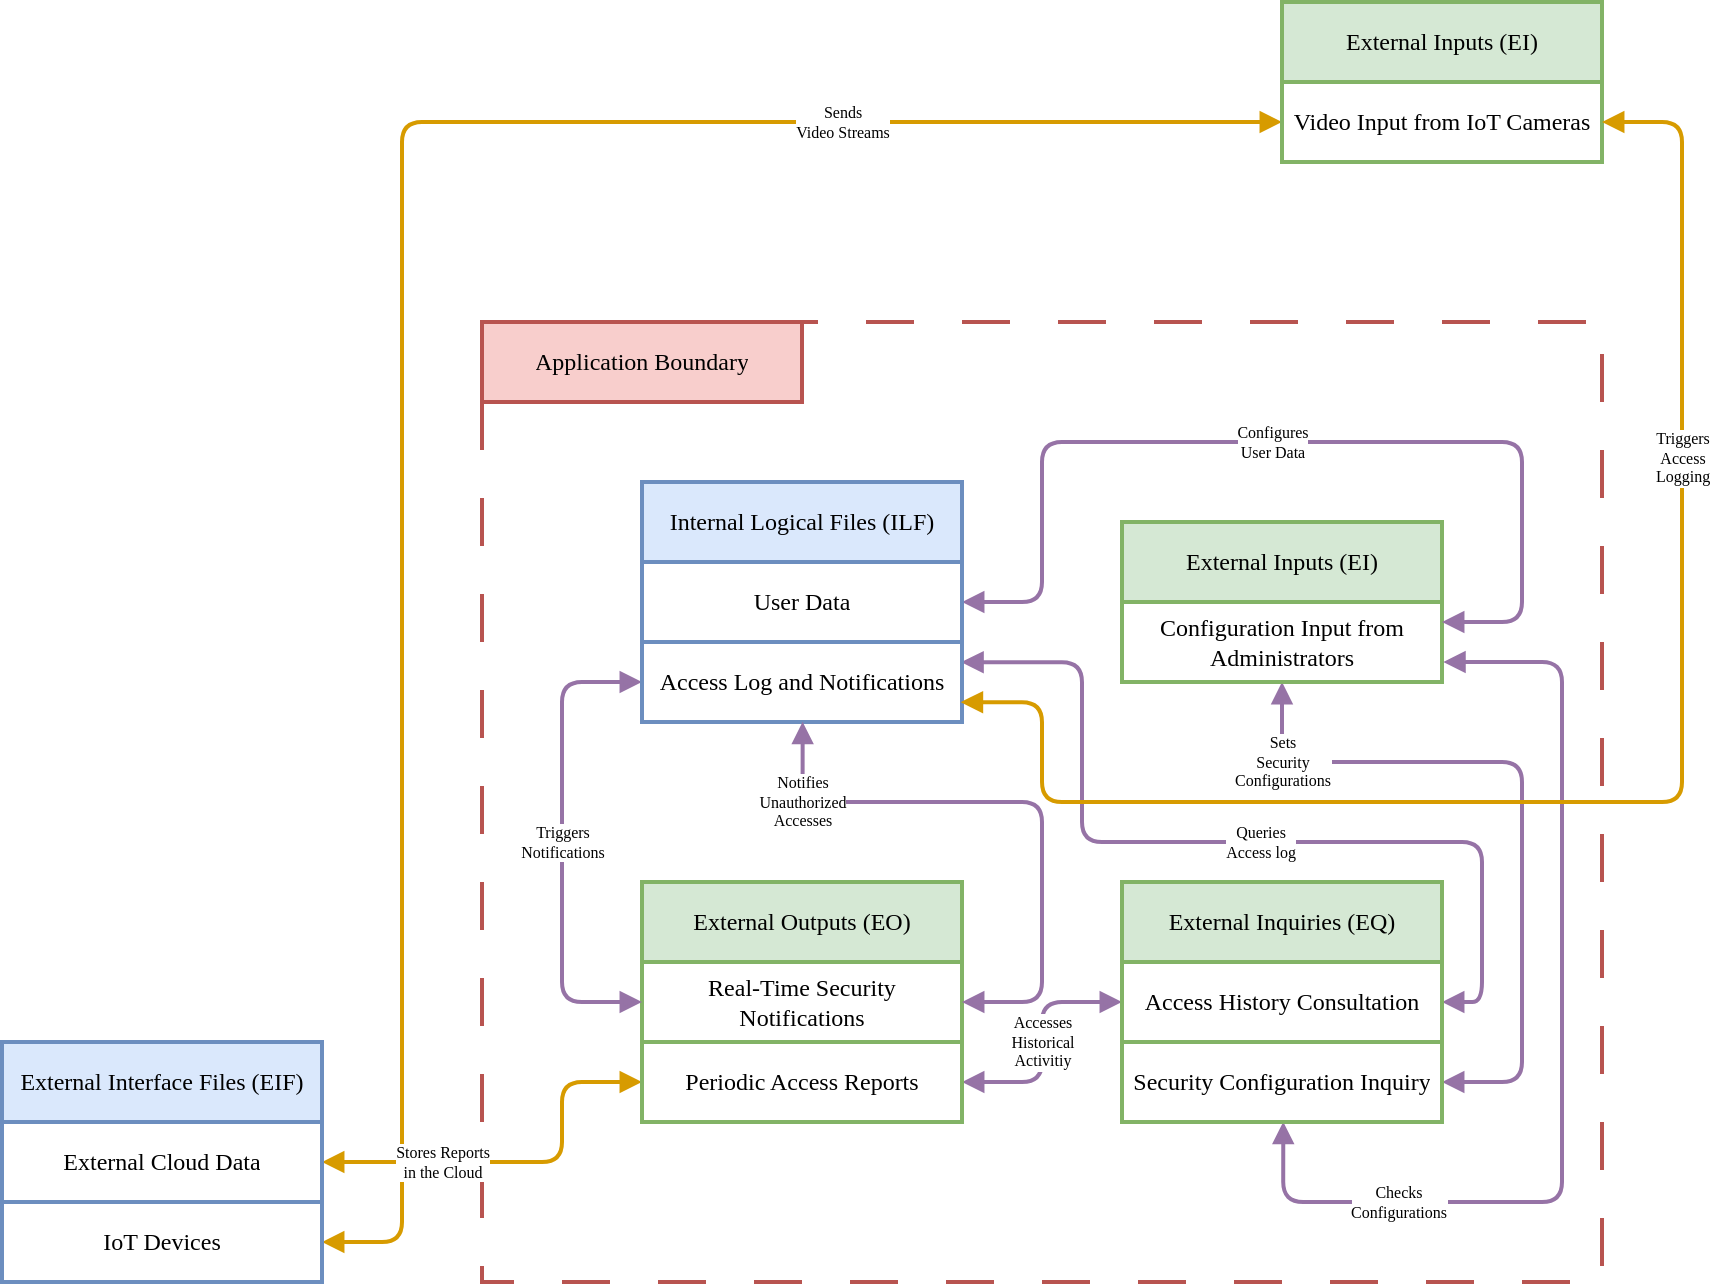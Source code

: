 <mxfile version="24.8.4">
  <diagram name="Pagina-1" id="D13QJe2ayKjuqtLv1IYh">
    <mxGraphModel dx="1363" dy="919" grid="1" gridSize="10" guides="1" tooltips="1" connect="1" arrows="1" fold="1" page="1" pageScale="1" pageWidth="1169" pageHeight="827" math="0" shadow="0">
      <root>
        <mxCell id="0" />
        <mxCell id="1" parent="0" />
        <mxCell id="AJMAhNCRO-aLFB6b-1Le-36" value="" style="rounded=0;whiteSpace=wrap;html=1;fontFamily=Verdana;align=center;fillStyle=hatch;strokeWidth=2;fillColor=none;fontSize=8;strokeColor=#b85450;container=0;movable=1;resizable=1;rotatable=1;deletable=1;editable=1;locked=0;connectable=1;dashed=1;dashPattern=12 12;" parent="1" vertex="1">
          <mxGeometry x="280" y="200" width="560" height="480" as="geometry" />
        </mxCell>
        <mxCell id="AJMAhNCRO-aLFB6b-1Le-28" value="External Inputs (EI)" style="swimlane;fontStyle=0;childLayout=stackLayout;horizontal=1;startSize=40;horizontalStack=0;resizeParent=1;resizeParentMax=0;resizeLast=0;collapsible=1;marginBottom=0;whiteSpace=wrap;html=1;fontFamily=Verdana;align=center;strokeWidth=2;fontSize=12;fillColor=#d5e8d4;strokeColor=#82b366;container=0;movable=1;resizable=1;rotatable=1;deletable=1;editable=1;locked=0;connectable=1;" parent="1" vertex="1">
          <mxGeometry x="680" y="40" width="160" height="80" as="geometry" />
        </mxCell>
        <mxCell id="AJMAhNCRO-aLFB6b-1Le-48" value="External Interface Files (EIF)" style="swimlane;fontStyle=0;childLayout=stackLayout;horizontal=1;startSize=40;horizontalStack=0;resizeParent=1;resizeParentMax=0;resizeLast=0;collapsible=1;marginBottom=0;whiteSpace=wrap;html=1;fontFamily=Verdana;align=center;strokeWidth=2;fontSize=12;fillColor=#dae8fc;strokeColor=#6c8ebf;container=0;movable=1;resizable=1;rotatable=1;deletable=1;editable=1;locked=0;connectable=1;" parent="1" vertex="1">
          <mxGeometry x="40" y="560" width="160" height="120" as="geometry" />
        </mxCell>
        <mxCell id="AJMAhNCRO-aLFB6b-1Le-19" value="External Inputs (EI)" style="swimlane;fontStyle=0;childLayout=stackLayout;horizontal=1;startSize=40;horizontalStack=0;resizeParent=1;resizeParentMax=0;resizeLast=0;collapsible=1;marginBottom=0;whiteSpace=wrap;html=1;fontFamily=Verdana;align=center;strokeWidth=2;fontSize=12;fillColor=#d5e8d4;strokeColor=#82b366;container=0;movable=1;resizable=1;rotatable=1;deletable=1;editable=1;locked=0;connectable=1;" parent="1" vertex="1">
          <mxGeometry x="600" y="300" width="160" height="80" as="geometry" />
        </mxCell>
        <mxCell id="AJMAhNCRO-aLFB6b-1Le-22" value="External Outputs (EO)" style="swimlane;fontStyle=0;childLayout=stackLayout;horizontal=1;startSize=40;horizontalStack=0;resizeParent=1;resizeParentMax=0;resizeLast=0;collapsible=1;marginBottom=0;whiteSpace=wrap;html=1;fontFamily=Verdana;align=center;strokeWidth=2;fontSize=12;fillColor=#d5e8d4;strokeColor=#82b366;container=0;movable=1;resizable=1;rotatable=1;deletable=1;editable=1;locked=0;connectable=1;" parent="1" vertex="1">
          <mxGeometry x="360" y="480" width="160" height="120" as="geometry" />
        </mxCell>
        <mxCell id="AJMAhNCRO-aLFB6b-1Le-25" value="External Inquiries (EQ)" style="swimlane;fontStyle=0;childLayout=stackLayout;horizontal=1;startSize=40;horizontalStack=0;resizeParent=1;resizeParentMax=0;resizeLast=0;collapsible=1;marginBottom=0;whiteSpace=wrap;fontFamily=Verdana;align=center;strokeWidth=2;fontSize=12;fillColor=#d5e8d4;strokeColor=#82b366;container=0;movable=1;resizable=1;rotatable=1;deletable=1;editable=1;locked=0;connectable=1;fillStyle=auto;html=1;labelBackgroundColor=none;glass=0;" parent="1" vertex="1">
          <mxGeometry x="600" y="480" width="160" height="120" as="geometry" />
        </mxCell>
        <mxCell id="AJMAhNCRO-aLFB6b-1Le-12" value="Internal Logical Files (ILF)" style="swimlane;fontStyle=0;childLayout=stackLayout;horizontal=1;startSize=40;horizontalStack=0;resizeParent=1;resizeParentMax=0;resizeLast=0;collapsible=1;marginBottom=0;whiteSpace=wrap;html=1;fontFamily=Verdana;align=center;strokeWidth=2;fontSize=12;fillColor=#dae8fc;strokeColor=#6c8ebf;container=0;movable=1;resizable=1;rotatable=1;deletable=1;editable=1;locked=0;connectable=1;" parent="1" vertex="1">
          <mxGeometry x="360" y="280" width="160" height="120" as="geometry" />
        </mxCell>
        <mxCell id="AJMAhNCRO-aLFB6b-1Le-52" value="Sends&lt;br style=&quot;font-size: 8px;&quot;&gt;Video Streams" style="edgeStyle=orthogonalEdgeStyle;rounded=1;orthogonalLoop=1;jettySize=auto;html=1;entryX=0;entryY=0.5;entryDx=0;entryDy=0;startArrow=block;startFill=1;strokeWidth=2;fillColor=#ffe6cc;strokeColor=#d79b00;fontFamily=Verdana;fontSize=8;movable=1;resizable=1;rotatable=1;deletable=1;editable=1;locked=0;connectable=1;curved=0;endArrow=block;endFill=1;" parent="1" source="AJMAhNCRO-aLFB6b-1Le-50" target="AJMAhNCRO-aLFB6b-1Le-29" edge="1">
          <mxGeometry x="0.577" relative="1" as="geometry">
            <Array as="points">
              <mxPoint x="240" y="660" />
              <mxPoint x="240" y="100" />
            </Array>
            <mxPoint as="offset" />
          </mxGeometry>
        </mxCell>
        <mxCell id="AJMAhNCRO-aLFB6b-1Le-51" value="Stores Reports&lt;br style=&quot;font-size: 8px;&quot;&gt;in the Cloud" style="edgeStyle=orthogonalEdgeStyle;rounded=1;orthogonalLoop=1;jettySize=auto;html=1;entryX=0;entryY=0.5;entryDx=0;entryDy=0;startArrow=block;startFill=1;endArrow=block;endFill=1;strokeWidth=2;fillColor=#ffe6cc;strokeColor=#d79b00;fontFamily=Verdana;fontSize=8;movable=1;resizable=1;rotatable=1;deletable=1;editable=1;locked=0;connectable=1;curved=0;" parent="1" source="AJMAhNCRO-aLFB6b-1Le-49" target="AJMAhNCRO-aLFB6b-1Le-24" edge="1">
          <mxGeometry x="-0.4" relative="1" as="geometry">
            <Array as="points">
              <mxPoint x="320" y="620" />
              <mxPoint x="320" y="580" />
            </Array>
            <mxPoint as="offset" />
          </mxGeometry>
        </mxCell>
        <mxCell id="AJMAhNCRO-aLFB6b-1Le-29" value="Video Input from IoT Cameras" style="text;strokeColor=#82b366;fillColor=none;align=center;verticalAlign=middle;spacingLeft=4;spacingRight=4;overflow=hidden;points=[[0,0.5],[1,0.5]];portConstraint=eastwest;rotatable=1;whiteSpace=wrap;html=1;fontFamily=Verdana;strokeWidth=2;fontSize=12;container=0;movable=1;resizable=1;deletable=1;editable=1;locked=0;connectable=1;" parent="1" vertex="1">
          <mxGeometry x="680" y="80" width="160" height="40" as="geometry" />
        </mxCell>
        <mxCell id="AJMAhNCRO-aLFB6b-1Le-49" value="External Cloud Data" style="text;strokeColor=#6c8ebf;fillColor=none;align=center;verticalAlign=middle;spacingLeft=4;spacingRight=4;overflow=hidden;points=[[0,0.5],[1,0.5]];portConstraint=eastwest;rotatable=1;whiteSpace=wrap;html=1;fontFamily=Verdana;strokeWidth=2;fontSize=12;container=0;movable=1;resizable=1;deletable=1;editable=1;locked=0;connectable=1;" parent="1" vertex="1">
          <mxGeometry x="40" y="600" width="160" height="40" as="geometry" />
        </mxCell>
        <mxCell id="AJMAhNCRO-aLFB6b-1Le-50" value="IoT Devices" style="text;strokeColor=#6c8ebf;fillColor=none;align=center;verticalAlign=middle;spacingLeft=4;spacingRight=4;overflow=hidden;points=[[0,0.5],[1,0.5]];portConstraint=eastwest;rotatable=1;whiteSpace=wrap;html=1;fontFamily=Verdana;strokeWidth=2;fontSize=12;container=0;movable=1;resizable=1;deletable=1;editable=1;locked=0;connectable=1;" parent="1" vertex="1">
          <mxGeometry x="40" y="640" width="160" height="40" as="geometry" />
        </mxCell>
        <mxCell id="AJMAhNCRO-aLFB6b-1Le-65" value="Sets&lt;br style=&quot;font-size: 8px;&quot;&gt;Security&lt;br style=&quot;font-size: 8px;&quot;&gt;Configurations" style="edgeStyle=orthogonalEdgeStyle;rounded=1;orthogonalLoop=1;jettySize=auto;html=1;entryX=1;entryY=0.5;entryDx=0;entryDy=0;strokeWidth=2;fillColor=#e1d5e7;strokeColor=#9673a6;startArrow=block;startFill=1;endArrow=block;endFill=1;fontFamily=Verdana;fontSize=8;movable=1;resizable=1;rotatable=1;deletable=1;editable=1;locked=0;connectable=1;curved=0;" parent="1" source="AJMAhNCRO-aLFB6b-1Le-21" target="AJMAhNCRO-aLFB6b-1Le-27" edge="1">
          <mxGeometry x="-0.778" relative="1" as="geometry">
            <Array as="points">
              <mxPoint x="680" y="420" />
              <mxPoint x="800" y="420" />
              <mxPoint x="800" y="580" />
            </Array>
            <mxPoint as="offset" />
          </mxGeometry>
        </mxCell>
        <mxCell id="AJMAhNCRO-aLFB6b-1Le-21" value="Configuration Input from Administrators" style="text;strokeColor=#82b366;fillColor=none;align=center;verticalAlign=middle;spacingLeft=4;spacingRight=4;overflow=hidden;points=[[0,0.5],[1,0.5]];portConstraint=eastwest;rotatable=1;whiteSpace=wrap;html=1;fontFamily=Verdana;strokeWidth=2;fontSize=12;container=0;movable=1;resizable=1;deletable=1;editable=1;locked=0;connectable=1;" parent="1" vertex="1">
          <mxGeometry x="600" y="340" width="160" height="40" as="geometry" />
        </mxCell>
        <mxCell id="AJMAhNCRO-aLFB6b-1Le-23" value="Real-Time Security Notifications" style="text;strokeColor=#82b366;fillColor=none;align=center;verticalAlign=middle;spacingLeft=4;spacingRight=4;overflow=hidden;points=[[0,0.5],[1,0.5]];portConstraint=eastwest;rotatable=1;whiteSpace=wrap;html=1;fontFamily=Verdana;strokeWidth=2;fontSize=12;container=0;movable=1;resizable=1;deletable=1;editable=1;locked=0;connectable=1;" parent="1" vertex="1">
          <mxGeometry x="360" y="520" width="160" height="40" as="geometry" />
        </mxCell>
        <mxCell id="AJMAhNCRO-aLFB6b-1Le-74" value="Accesses&lt;br style=&quot;font-size: 8px;&quot;&gt;Historical&lt;br style=&quot;font-size: 8px;&quot;&gt;Activitiy" style="edgeStyle=orthogonalEdgeStyle;rounded=1;orthogonalLoop=1;jettySize=auto;html=1;entryX=0;entryY=0.5;entryDx=0;entryDy=0;startArrow=block;startFill=1;strokeWidth=2;fillColor=#e1d5e7;strokeColor=#9673a6;fontSize=8;fontFamily=Verdana;curved=0;endArrow=block;endFill=1;" parent="1" source="AJMAhNCRO-aLFB6b-1Le-24" target="AJMAhNCRO-aLFB6b-1Le-26" edge="1">
          <mxGeometry relative="1" as="geometry">
            <mxPoint as="offset" />
          </mxGeometry>
        </mxCell>
        <mxCell id="AJMAhNCRO-aLFB6b-1Le-24" value="Periodic Access Reports" style="text;strokeColor=#82b366;fillColor=none;align=center;verticalAlign=middle;spacingLeft=4;spacingRight=4;overflow=hidden;points=[[0,0.5],[1,0.5]];portConstraint=eastwest;rotatable=1;whiteSpace=wrap;html=1;fontFamily=Verdana;strokeWidth=2;fontSize=12;container=0;movable=1;resizable=1;deletable=1;editable=1;locked=0;connectable=1;" parent="1" vertex="1">
          <mxGeometry x="360" y="560" width="160" height="40" as="geometry" />
        </mxCell>
        <mxCell id="AJMAhNCRO-aLFB6b-1Le-75" value="Queries&lt;br style=&quot;font-size: 8px;&quot;&gt;Access log" style="edgeStyle=orthogonalEdgeStyle;rounded=1;orthogonalLoop=1;jettySize=auto;html=1;entryX=0.998;entryY=0.252;entryDx=0;entryDy=0;entryPerimeter=0;strokeWidth=2;curved=0;startArrow=block;startFill=1;endArrow=block;endFill=1;fillColor=#e1d5e7;strokeColor=#9673a6;fontSize=8;fontFamily=Verdana;" parent="1" source="AJMAhNCRO-aLFB6b-1Le-26" target="AJMAhNCRO-aLFB6b-1Le-14" edge="1">
          <mxGeometry x="-0.062" relative="1" as="geometry">
            <Array as="points">
              <mxPoint x="780" y="540" />
              <mxPoint x="780" y="460" />
              <mxPoint x="580" y="460" />
              <mxPoint x="580" y="370" />
            </Array>
            <mxPoint as="offset" />
          </mxGeometry>
        </mxCell>
        <mxCell id="AJMAhNCRO-aLFB6b-1Le-26" value="Access History Consultation" style="text;strokeColor=#82b366;fillColor=none;align=center;verticalAlign=middle;spacingLeft=4;spacingRight=4;overflow=hidden;points=[[0,0.5],[1,0.5]];portConstraint=eastwest;rotatable=1;whiteSpace=wrap;html=1;fontFamily=Verdana;strokeWidth=2;fontSize=12;container=0;movable=1;resizable=1;deletable=1;editable=1;locked=0;connectable=1;" parent="1" vertex="1">
          <mxGeometry x="600" y="520" width="160" height="40" as="geometry" />
        </mxCell>
        <mxCell id="AJMAhNCRO-aLFB6b-1Le-77" value="Checks&lt;br style=&quot;font-size: 8px;&quot;&gt;Configurations" style="edgeStyle=orthogonalEdgeStyle;rounded=1;orthogonalLoop=1;jettySize=auto;html=1;entryX=1.004;entryY=0.751;entryDx=0;entryDy=0;strokeWidth=2;fillColor=#e1d5e7;strokeColor=#9673a6;endArrow=block;endFill=1;startArrow=block;startFill=1;curved=0;exitX=0.504;exitY=0.998;exitDx=0;exitDy=0;exitPerimeter=0;entryPerimeter=0;fontSize=8;fontFamily=Verdana;" parent="1" source="AJMAhNCRO-aLFB6b-1Le-27" target="AJMAhNCRO-aLFB6b-1Le-21" edge="1">
          <mxGeometry x="-0.619" relative="1" as="geometry">
            <Array as="points">
              <mxPoint x="681" y="640" />
              <mxPoint x="820" y="640" />
              <mxPoint x="820" y="370" />
            </Array>
            <mxPoint as="offset" />
          </mxGeometry>
        </mxCell>
        <mxCell id="AJMAhNCRO-aLFB6b-1Le-27" value="Security Configuration Inquiry" style="text;strokeColor=#82b366;fillColor=none;align=center;verticalAlign=middle;spacingLeft=4;spacingRight=4;overflow=hidden;points=[[0,0.5],[1,0.5]];portConstraint=eastwest;rotatable=1;whiteSpace=wrap;html=1;fontFamily=Verdana;strokeWidth=2;fontSize=12;container=0;movable=1;resizable=1;deletable=1;editable=1;locked=0;connectable=1;" parent="1" vertex="1">
          <mxGeometry x="600" y="560" width="160" height="40" as="geometry" />
        </mxCell>
        <mxCell id="AJMAhNCRO-aLFB6b-1Le-61" value="Configures&lt;br style=&quot;font-size: 8px;&quot;&gt;User Data" style="edgeStyle=orthogonalEdgeStyle;rounded=1;orthogonalLoop=1;jettySize=auto;html=1;entryX=1;entryY=0.249;entryDx=0;entryDy=0;startArrow=block;startFill=1;strokeWidth=2;endArrow=block;endFill=1;fillColor=#e1d5e7;strokeColor=#9673a6;fontFamily=Verdana;fontSize=8;movable=1;resizable=1;rotatable=1;deletable=1;editable=1;locked=0;connectable=1;curved=0;entryPerimeter=0;" parent="1" source="AJMAhNCRO-aLFB6b-1Le-13" target="AJMAhNCRO-aLFB6b-1Le-21" edge="1">
          <mxGeometry x="-0.04" relative="1" as="geometry">
            <Array as="points">
              <mxPoint x="560" y="340" />
              <mxPoint x="560" y="260" />
              <mxPoint x="800" y="260" />
              <mxPoint x="800" y="350" />
              <mxPoint x="760" y="350" />
            </Array>
            <mxPoint as="offset" />
          </mxGeometry>
        </mxCell>
        <mxCell id="AJMAhNCRO-aLFB6b-1Le-13" value="User Data" style="text;strokeColor=#6c8ebf;fillColor=none;align=center;verticalAlign=middle;spacingLeft=4;spacingRight=4;overflow=hidden;points=[[0,0.5],[1,0.5]];portConstraint=eastwest;rotatable=1;whiteSpace=wrap;html=1;fontFamily=Verdana;strokeWidth=2;fontSize=12;container=0;movable=1;resizable=1;deletable=1;editable=1;locked=0;connectable=1;" parent="1" vertex="1">
          <mxGeometry x="360" y="320" width="160" height="40" as="geometry" />
        </mxCell>
        <mxCell id="AJMAhNCRO-aLFB6b-1Le-58" value="Triggers&lt;br style=&quot;font-size: 8px;&quot;&gt;Notifications" style="edgeStyle=orthogonalEdgeStyle;rounded=1;orthogonalLoop=1;jettySize=auto;html=1;entryX=0;entryY=0.5;entryDx=0;entryDy=0;fillColor=#e1d5e7;strokeColor=#9673a6;strokeWidth=2;endArrow=block;endFill=1;startArrow=block;startFill=1;fontFamily=Verdana;fontSize=8;movable=1;resizable=1;rotatable=1;deletable=1;editable=1;locked=0;connectable=1;curved=0;" parent="1" source="AJMAhNCRO-aLFB6b-1Le-14" target="AJMAhNCRO-aLFB6b-1Le-23" edge="1">
          <mxGeometry relative="1" as="geometry">
            <Array as="points">
              <mxPoint x="320" y="380" />
              <mxPoint x="320" y="540" />
            </Array>
            <mxPoint as="offset" />
          </mxGeometry>
        </mxCell>
        <mxCell id="AJMAhNCRO-aLFB6b-1Le-14" value="Access Log and Notifications" style="text;strokeColor=#6c8ebf;fillColor=none;align=center;verticalAlign=middle;spacingLeft=4;spacingRight=4;overflow=hidden;points=[[0,0.5],[1,0.5]];portConstraint=eastwest;rotatable=1;whiteSpace=wrap;html=1;fontFamily=Verdana;strokeWidth=2;fontSize=12;container=0;movable=1;resizable=1;deletable=1;editable=1;locked=0;connectable=1;" parent="1" vertex="1">
          <mxGeometry x="360" y="360" width="160" height="40" as="geometry" />
        </mxCell>
        <mxCell id="AJMAhNCRO-aLFB6b-1Le-40" value="Application Boundary" style="text;strokeColor=#b85450;fillColor=#f8cecc;align=center;verticalAlign=middle;spacingLeft=4;spacingRight=4;overflow=hidden;points=[[0,0.5],[1,0.5]];portConstraint=eastwest;rotatable=1;whiteSpace=wrap;html=1;fontFamily=Verdana;strokeWidth=2;fontSize=12;container=0;movable=1;resizable=1;deletable=1;editable=1;locked=0;connectable=1;" parent="1" vertex="1">
          <mxGeometry x="280" y="200" width="160" height="40" as="geometry" />
        </mxCell>
        <mxCell id="AJMAhNCRO-aLFB6b-1Le-68" value="Notifies&lt;br style=&quot;font-size: 8px;&quot;&gt;Unauthorized&lt;br style=&quot;font-size: 8px;&quot;&gt;Accesses" style="edgeStyle=orthogonalEdgeStyle;rounded=1;orthogonalLoop=1;jettySize=auto;html=1;entryX=0.502;entryY=0.998;entryDx=0;entryDy=0;entryPerimeter=0;endArrow=block;endFill=1;startArrow=block;startFill=1;fillColor=#e1d5e7;strokeColor=#9673a6;strokeWidth=2;fontFamily=Verdana;fontSize=8;movable=1;resizable=1;rotatable=1;deletable=1;editable=1;locked=0;connectable=1;jumpStyle=none;shadow=0;curved=0;" parent="1" source="AJMAhNCRO-aLFB6b-1Le-23" target="AJMAhNCRO-aLFB6b-1Le-14" edge="1">
          <mxGeometry x="0.735" relative="1" as="geometry">
            <Array as="points">
              <mxPoint x="560" y="540" />
              <mxPoint x="560" y="440" />
              <mxPoint x="440" y="440" />
            </Array>
            <mxPoint as="offset" />
          </mxGeometry>
        </mxCell>
        <mxCell id="AJMAhNCRO-aLFB6b-1Le-62" value="Triggers&lt;br style=&quot;font-size: 8px;&quot;&gt;Access&lt;br style=&quot;font-size: 8px;&quot;&gt;Logging" style="edgeStyle=orthogonalEdgeStyle;rounded=1;orthogonalLoop=1;jettySize=auto;html=1;entryX=0.996;entryY=0.752;entryDx=0;entryDy=0;strokeWidth=2;startArrow=block;startFill=1;endArrow=block;endFill=1;fillColor=#ffe6cc;strokeColor=#d79b00;fontFamily=Verdana;fontSize=8;movable=1;resizable=1;rotatable=1;deletable=1;editable=1;locked=0;connectable=1;curved=0;entryPerimeter=0;" parent="1" source="AJMAhNCRO-aLFB6b-1Le-29" target="AJMAhNCRO-aLFB6b-1Le-14" edge="1">
          <mxGeometry x="-0.475" relative="1" as="geometry">
            <Array as="points">
              <mxPoint x="880" y="100" />
              <mxPoint x="880" y="440" />
              <mxPoint x="560" y="440" />
              <mxPoint x="560" y="390" />
            </Array>
            <mxPoint as="offset" />
          </mxGeometry>
        </mxCell>
      </root>
    </mxGraphModel>
  </diagram>
</mxfile>

